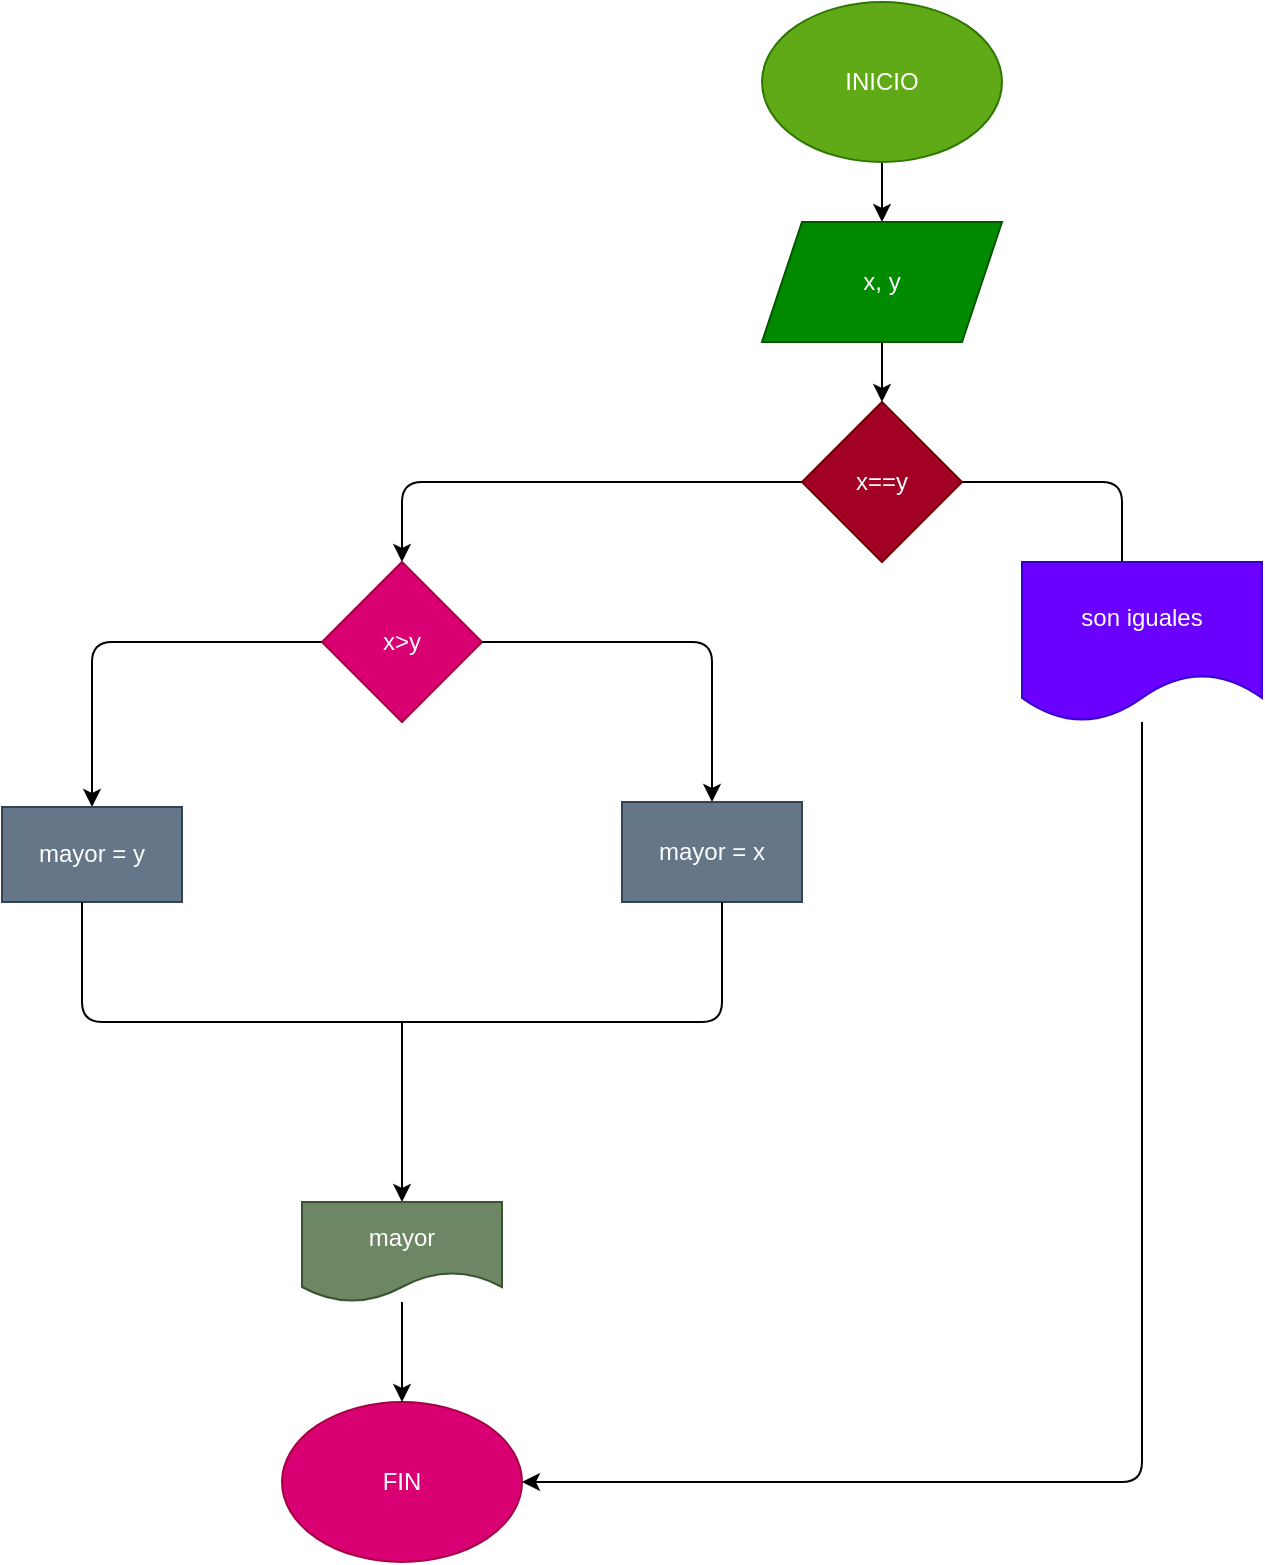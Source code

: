 <mxfile>
    <diagram id="ep_2twO71X4jFWyztw_x" name="Página-1">
        <mxGraphModel dx="1489" dy="413" grid="1" gridSize="10" guides="1" tooltips="1" connect="1" arrows="1" fold="1" page="1" pageScale="1" pageWidth="827" pageHeight="1169" math="0" shadow="0">
            <root>
                <mxCell id="0"/>
                <mxCell id="1" parent="0"/>
                <mxCell id="6" style="edgeStyle=none;html=1;entryX=0.5;entryY=0;entryDx=0;entryDy=0;" parent="1" source="2" target="3" edge="1">
                    <mxGeometry relative="1" as="geometry"/>
                </mxCell>
                <mxCell id="2" value="INICIO" style="ellipse;whiteSpace=wrap;html=1;fillColor=#60a917;fontColor=#ffffff;strokeColor=#2D7600;" parent="1" vertex="1">
                    <mxGeometry x="260" width="120" height="80" as="geometry"/>
                </mxCell>
                <mxCell id="11" style="edgeStyle=none;html=1;entryX=0.5;entryY=0;entryDx=0;entryDy=0;" parent="1" source="3" target="10" edge="1">
                    <mxGeometry relative="1" as="geometry"/>
                </mxCell>
                <mxCell id="3" value="x, y" style="shape=parallelogram;perimeter=parallelogramPerimeter;whiteSpace=wrap;html=1;fixedSize=1;fillColor=#008a00;fontColor=#ffffff;strokeColor=#005700;" parent="1" vertex="1">
                    <mxGeometry x="260" y="110" width="120" height="60" as="geometry"/>
                </mxCell>
                <mxCell id="14" style="edgeStyle=none;html=1;" parent="1" source="10" edge="1">
                    <mxGeometry relative="1" as="geometry">
                        <Array as="points">
                            <mxPoint x="80" y="240"/>
                        </Array>
                        <mxPoint x="80" y="280" as="targetPoint"/>
                    </mxGeometry>
                </mxCell>
                <mxCell id="15" style="edgeStyle=none;html=1;entryX=0.5;entryY=0;entryDx=0;entryDy=0;" parent="1" source="10" edge="1">
                    <mxGeometry relative="1" as="geometry">
                        <Array as="points">
                            <mxPoint x="440" y="240"/>
                        </Array>
                        <mxPoint x="440" y="290" as="targetPoint"/>
                    </mxGeometry>
                </mxCell>
                <mxCell id="10" value="x==y" style="rhombus;whiteSpace=wrap;html=1;fillColor=#a20025;fontColor=#ffffff;strokeColor=#6F0000;" parent="1" vertex="1">
                    <mxGeometry x="280" y="200" width="80" height="80" as="geometry"/>
                </mxCell>
                <mxCell id="31" style="edgeStyle=none;html=1;" parent="1" source="16" target="30" edge="1">
                    <mxGeometry relative="1" as="geometry">
                        <Array as="points">
                            <mxPoint x="450" y="740"/>
                        </Array>
                    </mxGeometry>
                </mxCell>
                <mxCell id="16" value="son iguales" style="shape=document;whiteSpace=wrap;html=1;boundedLbl=1;fillColor=#6a00ff;fontColor=#ffffff;strokeColor=#3700CC;" parent="1" vertex="1">
                    <mxGeometry x="390" y="280" width="120" height="80" as="geometry"/>
                </mxCell>
                <mxCell id="30" value="FIN" style="ellipse;whiteSpace=wrap;html=1;fillColor=#d80073;fontColor=#ffffff;strokeColor=#A50040;" parent="1" vertex="1">
                    <mxGeometry x="20" y="700" width="120" height="80" as="geometry"/>
                </mxCell>
                <mxCell id="36" value="" style="edgeStyle=none;html=1;" edge="1" parent="1" source="32" target="35">
                    <mxGeometry relative="1" as="geometry">
                        <Array as="points">
                            <mxPoint x="-75" y="320"/>
                        </Array>
                    </mxGeometry>
                </mxCell>
                <mxCell id="32" value="x&amp;gt;y" style="rhombus;whiteSpace=wrap;html=1;fillColor=#d80073;fontColor=#ffffff;strokeColor=#A50040;" vertex="1" parent="1">
                    <mxGeometry x="40" y="280" width="80" height="80" as="geometry"/>
                </mxCell>
                <mxCell id="33" value="" style="endArrow=classic;html=1;exitX=1;exitY=0.5;exitDx=0;exitDy=0;entryX=0.5;entryY=0;entryDx=0;entryDy=0;" edge="1" parent="1" source="32" target="34">
                    <mxGeometry width="50" height="50" relative="1" as="geometry">
                        <mxPoint x="110" y="320" as="sourcePoint"/>
                        <mxPoint x="280" y="400" as="targetPoint"/>
                        <Array as="points">
                            <mxPoint x="235" y="320"/>
                        </Array>
                    </mxGeometry>
                </mxCell>
                <mxCell id="34" value="mayor = x" style="rounded=0;whiteSpace=wrap;html=1;fillColor=#647687;fontColor=#ffffff;strokeColor=#314354;" vertex="1" parent="1">
                    <mxGeometry x="190" y="400" width="90" height="50" as="geometry"/>
                </mxCell>
                <mxCell id="35" value="mayor = y" style="whiteSpace=wrap;html=1;fillColor=#647687;fontColor=#ffffff;strokeColor=#314354;" vertex="1" parent="1">
                    <mxGeometry x="-120" y="402.5" width="90" height="47.5" as="geometry"/>
                </mxCell>
                <mxCell id="37" value="" style="endArrow=none;html=1;" edge="1" parent="1">
                    <mxGeometry width="50" height="50" relative="1" as="geometry">
                        <mxPoint x="80" y="510" as="sourcePoint"/>
                        <mxPoint x="240" y="450" as="targetPoint"/>
                        <Array as="points">
                            <mxPoint x="240" y="510"/>
                        </Array>
                    </mxGeometry>
                </mxCell>
                <mxCell id="38" value="" style="endArrow=none;html=1;" edge="1" parent="1">
                    <mxGeometry width="50" height="50" relative="1" as="geometry">
                        <mxPoint x="80" y="510" as="sourcePoint"/>
                        <mxPoint x="-80" y="450" as="targetPoint"/>
                        <Array as="points">
                            <mxPoint x="-80" y="510"/>
                        </Array>
                    </mxGeometry>
                </mxCell>
                <mxCell id="40" value="" style="endArrow=classic;html=1;entryX=0.5;entryY=0;entryDx=0;entryDy=0;" edge="1" parent="1" target="41">
                    <mxGeometry width="50" height="50" relative="1" as="geometry">
                        <mxPoint x="80" y="510" as="sourcePoint"/>
                        <mxPoint x="80" y="590" as="targetPoint"/>
                    </mxGeometry>
                </mxCell>
                <mxCell id="42" value="" style="edgeStyle=none;html=1;" edge="1" parent="1" source="41" target="30">
                    <mxGeometry relative="1" as="geometry"/>
                </mxCell>
                <mxCell id="41" value="mayor" style="shape=document;whiteSpace=wrap;html=1;boundedLbl=1;fillColor=#6d8764;fontColor=#ffffff;strokeColor=#3A5431;" vertex="1" parent="1">
                    <mxGeometry x="30" y="600" width="100" height="50" as="geometry"/>
                </mxCell>
            </root>
        </mxGraphModel>
    </diagram>
</mxfile>